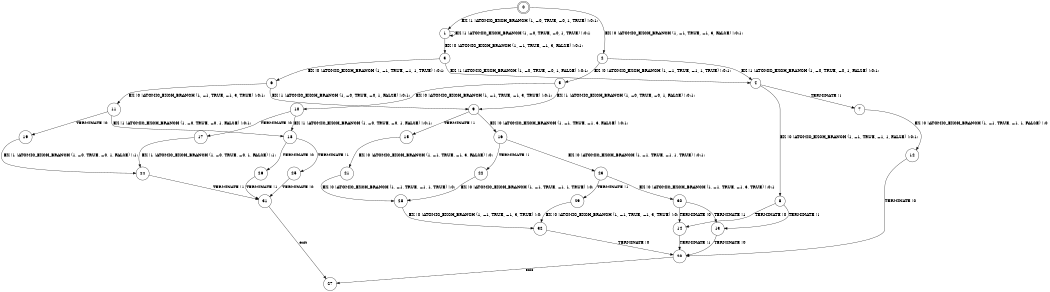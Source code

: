 digraph BCG {
size = "7, 10.5";
center = TRUE;
node [shape = circle];
0 [peripheries = 2];
0 -> 1 [label = "EX !1 !ATOMIC_EXCH_BRANCH (1, +0, TRUE, +0, 1, TRUE) !:0:1:"];
0 -> 2 [label = "EX !0 !ATOMIC_EXCH_BRANCH (1, +1, TRUE, +1, 3, FALSE) !:0:1:"];
1 -> 3 [label = "EX !0 !ATOMIC_EXCH_BRANCH (1, +1, TRUE, +1, 3, FALSE) !:0:1:"];
1 -> 1 [label = "EX !1 !ATOMIC_EXCH_BRANCH (1, +0, TRUE, +0, 1, TRUE) !:0:1:"];
2 -> 4 [label = "EX !1 !ATOMIC_EXCH_BRANCH (1, +0, TRUE, +0, 1, FALSE) !:0:1:"];
2 -> 5 [label = "EX !0 !ATOMIC_EXCH_BRANCH (1, +1, TRUE, +1, 1, TRUE) !:0:1:"];
3 -> 4 [label = "EX !1 !ATOMIC_EXCH_BRANCH (1, +0, TRUE, +0, 1, FALSE) !:0:1:"];
3 -> 6 [label = "EX !0 !ATOMIC_EXCH_BRANCH (1, +1, TRUE, +1, 1, TRUE) !:0:1:"];
4 -> 7 [label = "TERMINATE !1"];
4 -> 8 [label = "EX !0 !ATOMIC_EXCH_BRANCH (1, +1, TRUE, +1, 1, FALSE) !:0:1:"];
5 -> 9 [label = "EX !1 !ATOMIC_EXCH_BRANCH (1, +0, TRUE, +0, 1, FALSE) !:0:1:"];
5 -> 10 [label = "EX !0 !ATOMIC_EXCH_BRANCH (1, +1, TRUE, +1, 3, TRUE) !:0:1:"];
6 -> 9 [label = "EX !1 !ATOMIC_EXCH_BRANCH (1, +0, TRUE, +0, 1, FALSE) !:0:1:"];
6 -> 11 [label = "EX !0 !ATOMIC_EXCH_BRANCH (1, +1, TRUE, +1, 3, TRUE) !:0:1:"];
7 -> 12 [label = "EX !0 !ATOMIC_EXCH_BRANCH (1, +1, TRUE, +1, 1, FALSE) !:0:"];
8 -> 13 [label = "TERMINATE !1"];
8 -> 14 [label = "TERMINATE !0"];
9 -> 15 [label = "TERMINATE !1"];
9 -> 16 [label = "EX !0 !ATOMIC_EXCH_BRANCH (1, +1, TRUE, +1, 3, FALSE) !:0:1:"];
10 -> 17 [label = "TERMINATE !0"];
10 -> 18 [label = "EX !1 !ATOMIC_EXCH_BRANCH (1, +0, TRUE, +0, 1, FALSE) !:0:1:"];
11 -> 19 [label = "TERMINATE !0"];
11 -> 18 [label = "EX !1 !ATOMIC_EXCH_BRANCH (1, +0, TRUE, +0, 1, FALSE) !:0:1:"];
12 -> 20 [label = "TERMINATE !0"];
13 -> 20 [label = "TERMINATE !0"];
14 -> 20 [label = "TERMINATE !1"];
15 -> 21 [label = "EX !0 !ATOMIC_EXCH_BRANCH (1, +1, TRUE, +1, 3, FALSE) !:0:"];
16 -> 22 [label = "TERMINATE !1"];
16 -> 23 [label = "EX !0 !ATOMIC_EXCH_BRANCH (1, +1, TRUE, +1, 1, TRUE) !:0:1:"];
17 -> 24 [label = "EX !1 !ATOMIC_EXCH_BRANCH (1, +0, TRUE, +0, 1, FALSE) !:1:"];
18 -> 25 [label = "TERMINATE !1"];
18 -> 26 [label = "TERMINATE !0"];
19 -> 24 [label = "EX !1 !ATOMIC_EXCH_BRANCH (1, +0, TRUE, +0, 1, FALSE) !:1:"];
20 -> 27 [label = "exit"];
21 -> 28 [label = "EX !0 !ATOMIC_EXCH_BRANCH (1, +1, TRUE, +1, 1, TRUE) !:0:"];
22 -> 28 [label = "EX !0 !ATOMIC_EXCH_BRANCH (1, +1, TRUE, +1, 1, TRUE) !:0:"];
23 -> 29 [label = "TERMINATE !1"];
23 -> 30 [label = "EX !0 !ATOMIC_EXCH_BRANCH (1, +1, TRUE, +1, 3, TRUE) !:0:1:"];
24 -> 31 [label = "TERMINATE !1"];
25 -> 31 [label = "TERMINATE !0"];
26 -> 31 [label = "TERMINATE !1"];
28 -> 32 [label = "EX !0 !ATOMIC_EXCH_BRANCH (1, +1, TRUE, +1, 3, TRUE) !:0:"];
29 -> 32 [label = "EX !0 !ATOMIC_EXCH_BRANCH (1, +1, TRUE, +1, 3, TRUE) !:0:"];
30 -> 13 [label = "TERMINATE !1"];
30 -> 14 [label = "TERMINATE !0"];
31 -> 27 [label = "exit"];
32 -> 20 [label = "TERMINATE !0"];
}
